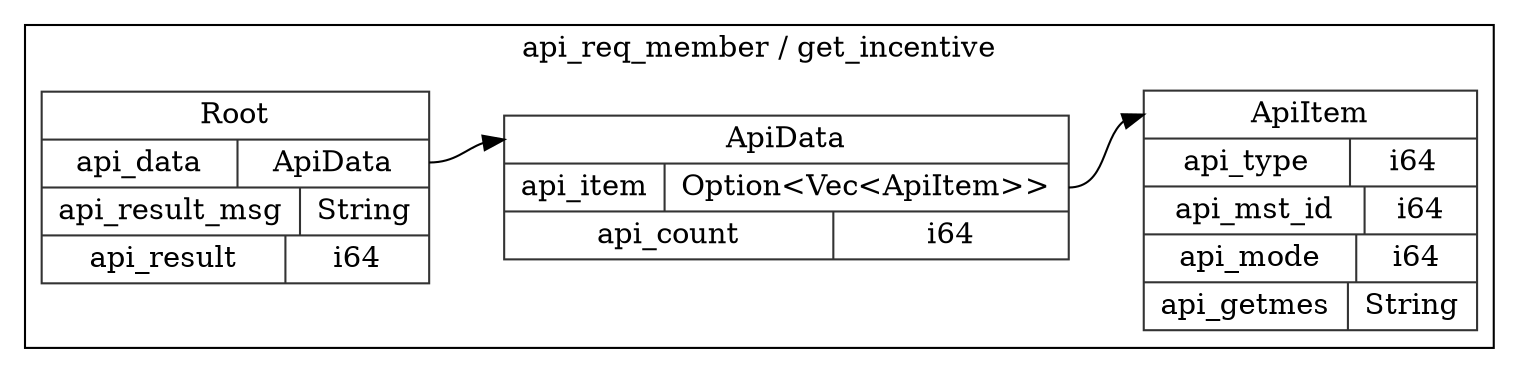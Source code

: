 digraph {
  rankdir=LR;
  subgraph cluster_0 {
    label="api_req_member / get_incentive";
    node [style="filled", color=white, style="solid", color=gray20];
    api_req_member__get_incentive__Root [label="<Root> Root  | { api_data | <api_data> ApiData } | { api_result_msg | <api_result_msg> String } | { api_result | <api_result> i64 }", shape=record];
    api_req_member__get_incentive__ApiData;
    api_req_member__get_incentive__Root:api_data:e -> api_req_member__get_incentive__ApiData:ApiData:w;
    api_req_member__get_incentive__ApiData [label="<ApiData> ApiData  | { api_item | <api_item> Option\<Vec\<ApiItem\>\> } | { api_count | <api_count> i64 }", shape=record];
    api_req_member__get_incentive__ApiItem;
    api_req_member__get_incentive__ApiData:api_item:e -> api_req_member__get_incentive__ApiItem:ApiItem:w;
    api_req_member__get_incentive__ApiItem [label="<ApiItem> ApiItem  | { api_type | <api_type> i64 } | { api_mst_id | <api_mst_id> i64 } | { api_mode | <api_mode> i64 } | { api_getmes | <api_getmes> String }", shape=record];
  }
}
